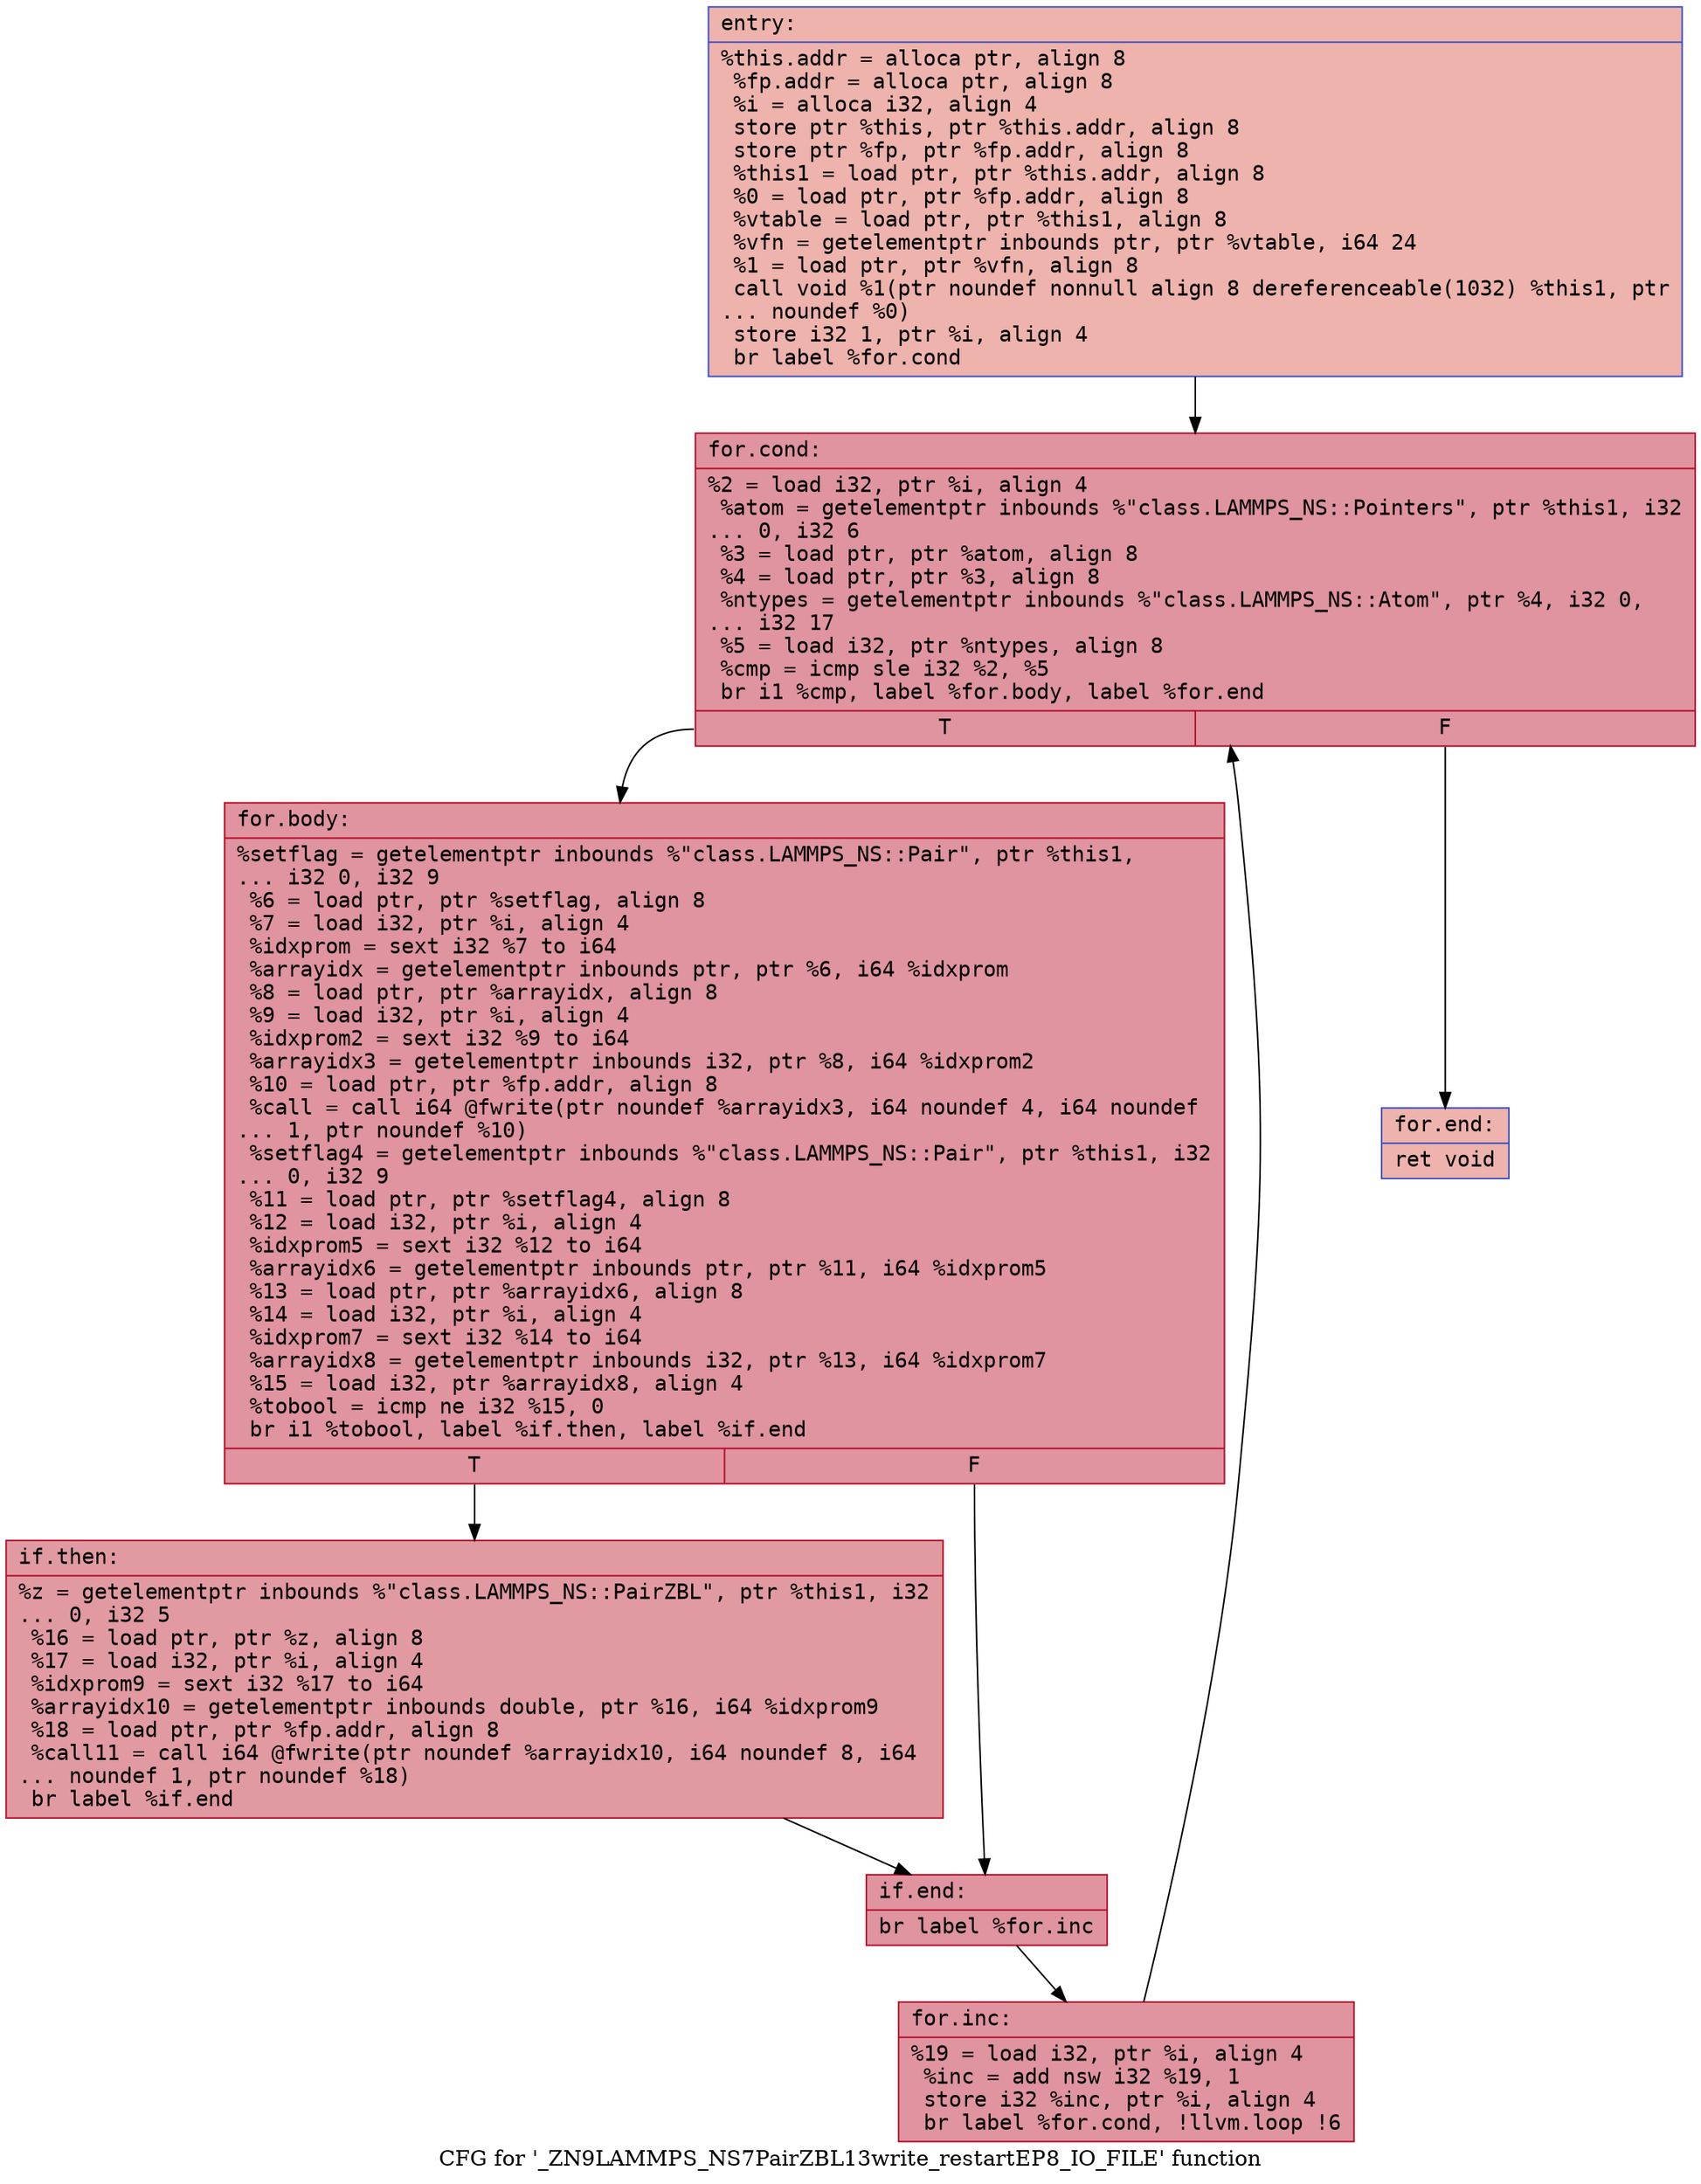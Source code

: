 digraph "CFG for '_ZN9LAMMPS_NS7PairZBL13write_restartEP8_IO_FILE' function" {
	label="CFG for '_ZN9LAMMPS_NS7PairZBL13write_restartEP8_IO_FILE' function";

	Node0x55e99588e920 [shape=record,color="#3d50c3ff", style=filled, fillcolor="#d6524470" fontname="Courier",label="{entry:\l|  %this.addr = alloca ptr, align 8\l  %fp.addr = alloca ptr, align 8\l  %i = alloca i32, align 4\l  store ptr %this, ptr %this.addr, align 8\l  store ptr %fp, ptr %fp.addr, align 8\l  %this1 = load ptr, ptr %this.addr, align 8\l  %0 = load ptr, ptr %fp.addr, align 8\l  %vtable = load ptr, ptr %this1, align 8\l  %vfn = getelementptr inbounds ptr, ptr %vtable, i64 24\l  %1 = load ptr, ptr %vfn, align 8\l  call void %1(ptr noundef nonnull align 8 dereferenceable(1032) %this1, ptr\l... noundef %0)\l  store i32 1, ptr %i, align 4\l  br label %for.cond\l}"];
	Node0x55e99588e920 -> Node0x55e99588f120[tooltip="entry -> for.cond\nProbability 100.00%" ];
	Node0x55e99588f120 [shape=record,color="#b70d28ff", style=filled, fillcolor="#b70d2870" fontname="Courier",label="{for.cond:\l|  %2 = load i32, ptr %i, align 4\l  %atom = getelementptr inbounds %\"class.LAMMPS_NS::Pointers\", ptr %this1, i32\l... 0, i32 6\l  %3 = load ptr, ptr %atom, align 8\l  %4 = load ptr, ptr %3, align 8\l  %ntypes = getelementptr inbounds %\"class.LAMMPS_NS::Atom\", ptr %4, i32 0,\l... i32 17\l  %5 = load i32, ptr %ntypes, align 8\l  %cmp = icmp sle i32 %2, %5\l  br i1 %cmp, label %for.body, label %for.end\l|{<s0>T|<s1>F}}"];
	Node0x55e99588f120:s0 -> Node0x55e99588f7e0[tooltip="for.cond -> for.body\nProbability 96.88%" ];
	Node0x55e99588f120:s1 -> Node0x55e99588f860[tooltip="for.cond -> for.end\nProbability 3.12%" ];
	Node0x55e99588f7e0 [shape=record,color="#b70d28ff", style=filled, fillcolor="#b70d2870" fontname="Courier",label="{for.body:\l|  %setflag = getelementptr inbounds %\"class.LAMMPS_NS::Pair\", ptr %this1,\l... i32 0, i32 9\l  %6 = load ptr, ptr %setflag, align 8\l  %7 = load i32, ptr %i, align 4\l  %idxprom = sext i32 %7 to i64\l  %arrayidx = getelementptr inbounds ptr, ptr %6, i64 %idxprom\l  %8 = load ptr, ptr %arrayidx, align 8\l  %9 = load i32, ptr %i, align 4\l  %idxprom2 = sext i32 %9 to i64\l  %arrayidx3 = getelementptr inbounds i32, ptr %8, i64 %idxprom2\l  %10 = load ptr, ptr %fp.addr, align 8\l  %call = call i64 @fwrite(ptr noundef %arrayidx3, i64 noundef 4, i64 noundef\l... 1, ptr noundef %10)\l  %setflag4 = getelementptr inbounds %\"class.LAMMPS_NS::Pair\", ptr %this1, i32\l... 0, i32 9\l  %11 = load ptr, ptr %setflag4, align 8\l  %12 = load i32, ptr %i, align 4\l  %idxprom5 = sext i32 %12 to i64\l  %arrayidx6 = getelementptr inbounds ptr, ptr %11, i64 %idxprom5\l  %13 = load ptr, ptr %arrayidx6, align 8\l  %14 = load i32, ptr %i, align 4\l  %idxprom7 = sext i32 %14 to i64\l  %arrayidx8 = getelementptr inbounds i32, ptr %13, i64 %idxprom7\l  %15 = load i32, ptr %arrayidx8, align 4\l  %tobool = icmp ne i32 %15, 0\l  br i1 %tobool, label %if.then, label %if.end\l|{<s0>T|<s1>F}}"];
	Node0x55e99588f7e0:s0 -> Node0x55e99588f790[tooltip="for.body -> if.then\nProbability 62.50%" ];
	Node0x55e99588f7e0:s1 -> Node0x55e995890a90[tooltip="for.body -> if.end\nProbability 37.50%" ];
	Node0x55e99588f790 [shape=record,color="#b70d28ff", style=filled, fillcolor="#bb1b2c70" fontname="Courier",label="{if.then:\l|  %z = getelementptr inbounds %\"class.LAMMPS_NS::PairZBL\", ptr %this1, i32\l... 0, i32 5\l  %16 = load ptr, ptr %z, align 8\l  %17 = load i32, ptr %i, align 4\l  %idxprom9 = sext i32 %17 to i64\l  %arrayidx10 = getelementptr inbounds double, ptr %16, i64 %idxprom9\l  %18 = load ptr, ptr %fp.addr, align 8\l  %call11 = call i64 @fwrite(ptr noundef %arrayidx10, i64 noundef 8, i64\l... noundef 1, ptr noundef %18)\l  br label %if.end\l}"];
	Node0x55e99588f790 -> Node0x55e995890a90[tooltip="if.then -> if.end\nProbability 100.00%" ];
	Node0x55e995890a90 [shape=record,color="#b70d28ff", style=filled, fillcolor="#b70d2870" fontname="Courier",label="{if.end:\l|  br label %for.inc\l}"];
	Node0x55e995890a90 -> Node0x55e9958911b0[tooltip="if.end -> for.inc\nProbability 100.00%" ];
	Node0x55e9958911b0 [shape=record,color="#b70d28ff", style=filled, fillcolor="#b70d2870" fontname="Courier",label="{for.inc:\l|  %19 = load i32, ptr %i, align 4\l  %inc = add nsw i32 %19, 1\l  store i32 %inc, ptr %i, align 4\l  br label %for.cond, !llvm.loop !6\l}"];
	Node0x55e9958911b0 -> Node0x55e99588f120[tooltip="for.inc -> for.cond\nProbability 100.00%" ];
	Node0x55e99588f860 [shape=record,color="#3d50c3ff", style=filled, fillcolor="#d6524470" fontname="Courier",label="{for.end:\l|  ret void\l}"];
}
